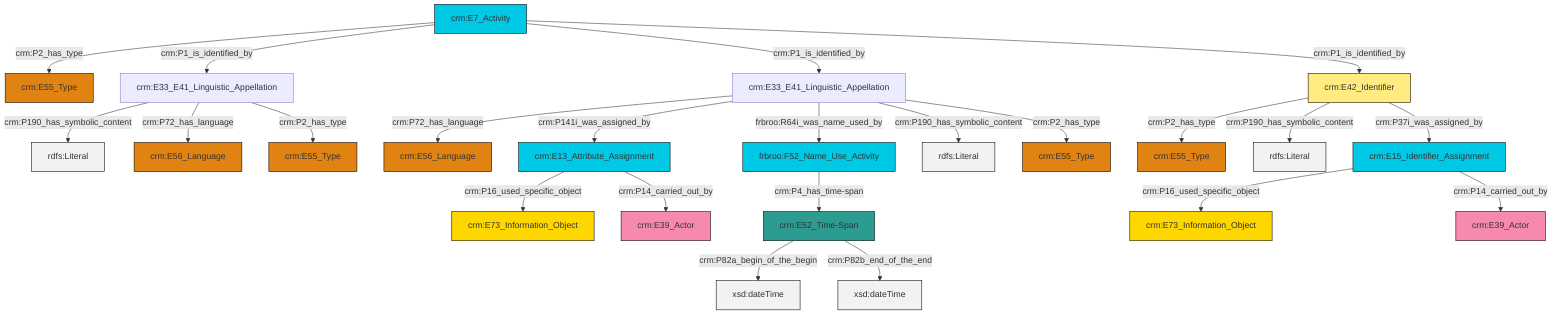 graph TD
classDef Literal fill:#f2f2f2,stroke:#000000;
classDef CRM_Entity fill:#FFFFFF,stroke:#000000;
classDef Temporal_Entity fill:#00C9E6, stroke:#000000;
classDef Type fill:#E18312, stroke:#000000;
classDef Time-Span fill:#2C9C91, stroke:#000000;
classDef Appellation fill:#FFEB7F, stroke:#000000;
classDef Place fill:#008836, stroke:#000000;
classDef Persistent_Item fill:#B266B2, stroke:#000000;
classDef Conceptual_Object fill:#FFD700, stroke:#000000;
classDef Physical_Thing fill:#D2B48C, stroke:#000000;
classDef Actor fill:#f58aad, stroke:#000000;
classDef PC_Classes fill:#4ce600, stroke:#000000;
classDef Multi fill:#cccccc,stroke:#000000;

0["crm:E7_Activity"]:::Temporal_Entity -->|crm:P2_has_type| 1["crm:E55_Type"]:::Type
2["crm:E42_Identifier"]:::Appellation -->|crm:P2_has_type| 3["crm:E55_Type"]:::Type
2["crm:E42_Identifier"]:::Appellation -->|crm:P190_has_symbolic_content| 5[rdfs:Literal]:::Literal
6["crm:E52_Time-Span"]:::Time-Span -->|crm:P82a_begin_of_the_begin| 7[xsd:dateTime]:::Literal
10["crm:E33_E41_Linguistic_Appellation"]:::Default -->|crm:P72_has_language| 11["crm:E56_Language"]:::Type
0["crm:E7_Activity"]:::Temporal_Entity -->|crm:P1_is_identified_by| 12["crm:E33_E41_Linguistic_Appellation"]:::Default
10["crm:E33_E41_Linguistic_Appellation"]:::Default -->|crm:P141i_was_assigned_by| 14["crm:E13_Attribute_Assignment"]:::Temporal_Entity
0["crm:E7_Activity"]:::Temporal_Entity -->|crm:P1_is_identified_by| 10["crm:E33_E41_Linguistic_Appellation"]:::Default
22["frbroo:F52_Name_Use_Activity"]:::Temporal_Entity -->|crm:P4_has_time-span| 6["crm:E52_Time-Span"]:::Time-Span
12["crm:E33_E41_Linguistic_Appellation"]:::Default -->|crm:P190_has_symbolic_content| 23[rdfs:Literal]:::Literal
10["crm:E33_E41_Linguistic_Appellation"]:::Default -->|frbroo:R64i_was_name_used_by| 22["frbroo:F52_Name_Use_Activity"]:::Temporal_Entity
12["crm:E33_E41_Linguistic_Appellation"]:::Default -->|crm:P72_has_language| 32["crm:E56_Language"]:::Type
10["crm:E33_E41_Linguistic_Appellation"]:::Default -->|crm:P190_has_symbolic_content| 34[rdfs:Literal]:::Literal
10["crm:E33_E41_Linguistic_Appellation"]:::Default -->|crm:P2_has_type| 18["crm:E55_Type"]:::Type
35["crm:E15_Identifier_Assignment"]:::Temporal_Entity -->|crm:P16_used_specific_object| 30["crm:E73_Information_Object"]:::Conceptual_Object
14["crm:E13_Attribute_Assignment"]:::Temporal_Entity -->|crm:P16_used_specific_object| 16["crm:E73_Information_Object"]:::Conceptual_Object
12["crm:E33_E41_Linguistic_Appellation"]:::Default -->|crm:P2_has_type| 20["crm:E55_Type"]:::Type
14["crm:E13_Attribute_Assignment"]:::Temporal_Entity -->|crm:P14_carried_out_by| 26["crm:E39_Actor"]:::Actor
0["crm:E7_Activity"]:::Temporal_Entity -->|crm:P1_is_identified_by| 2["crm:E42_Identifier"]:::Appellation
6["crm:E52_Time-Span"]:::Time-Span -->|crm:P82b_end_of_the_end| 38[xsd:dateTime]:::Literal
35["crm:E15_Identifier_Assignment"]:::Temporal_Entity -->|crm:P14_carried_out_by| 8["crm:E39_Actor"]:::Actor
2["crm:E42_Identifier"]:::Appellation -->|crm:P37i_was_assigned_by| 35["crm:E15_Identifier_Assignment"]:::Temporal_Entity